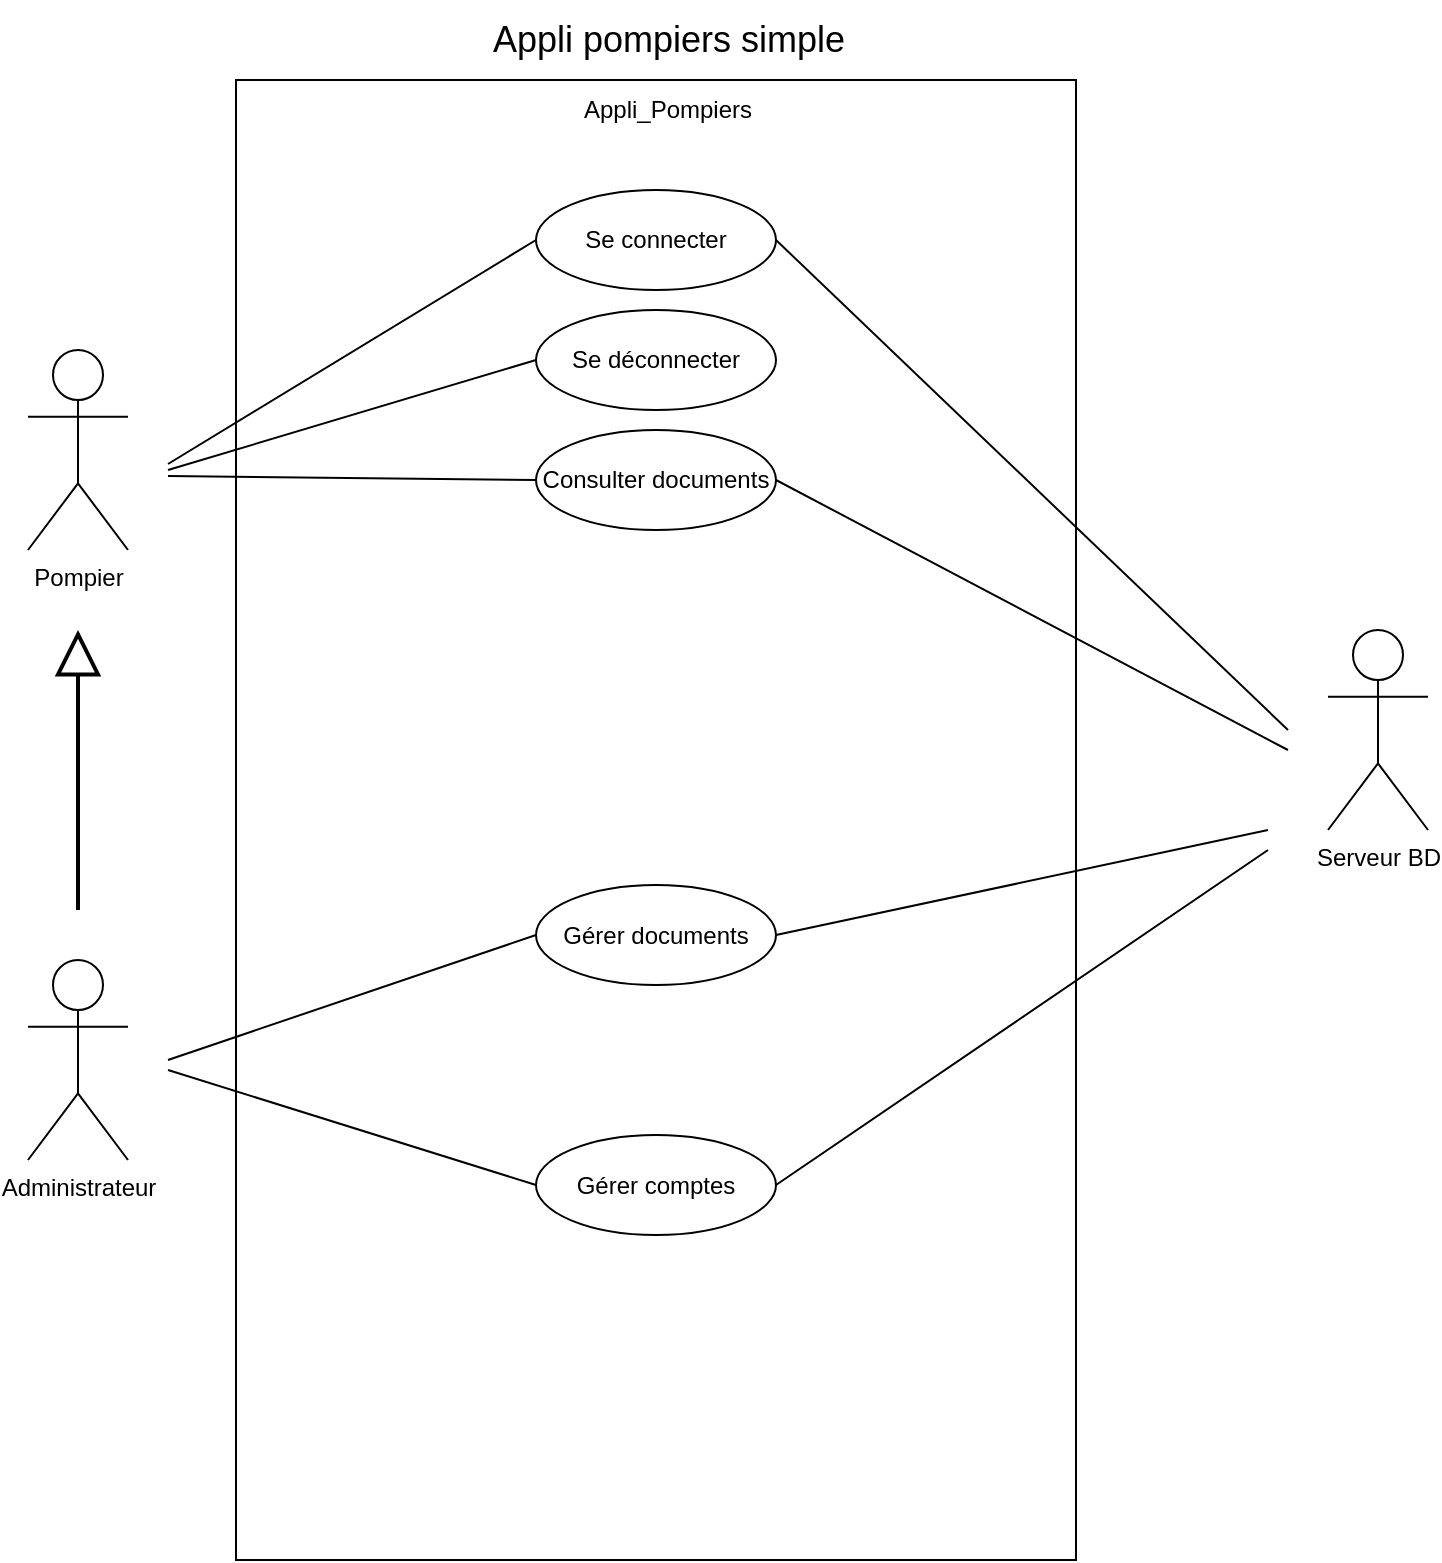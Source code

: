 <mxfile version="22.0.6" type="github" pages="2">
  <diagram name="CU simple" id="mCmbSoC8vtWFZBo_XUnz">
    <mxGraphModel dx="1434" dy="797" grid="1" gridSize="10" guides="1" tooltips="1" connect="1" arrows="1" fold="1" page="1" pageScale="1" pageWidth="827" pageHeight="1169" math="0" shadow="0">
      <root>
        <mxCell id="0" />
        <mxCell id="1" parent="0" />
        <mxCell id="1KvB64QWvfboyXdZkjhp-1" value="Pompier" style="shape=umlActor;verticalLabelPosition=bottom;verticalAlign=top;html=1;outlineConnect=0;" vertex="1" parent="1">
          <mxGeometry x="100" y="180" width="50" height="100" as="geometry" />
        </mxCell>
        <mxCell id="1KvB64QWvfboyXdZkjhp-2" style="edgeStyle=orthogonalEdgeStyle;rounded=0;orthogonalLoop=1;jettySize=auto;html=1;endArrow=block;endFill=0;jumpSize=10;strokeWidth=2;targetPerimeterSpacing=0;endSize=18;" edge="1" parent="1">
          <mxGeometry relative="1" as="geometry">
            <mxPoint x="125" y="320" as="targetPoint" />
            <mxPoint x="125" y="460" as="sourcePoint" />
          </mxGeometry>
        </mxCell>
        <mxCell id="1KvB64QWvfboyXdZkjhp-3" value="Administrateur" style="shape=umlActor;verticalLabelPosition=bottom;verticalAlign=top;html=1;outlineConnect=0;" vertex="1" parent="1">
          <mxGeometry x="100" y="485" width="50" height="100" as="geometry" />
        </mxCell>
        <mxCell id="1KvB64QWvfboyXdZkjhp-4" value="" style="rounded=0;whiteSpace=wrap;html=1;fillColor=none;movable=1;resizable=1;rotatable=1;deletable=1;editable=1;locked=0;connectable=1;" vertex="1" parent="1">
          <mxGeometry x="204" y="45" width="420" height="740" as="geometry" />
        </mxCell>
        <mxCell id="1KvB64QWvfboyXdZkjhp-5" value="Se connecter" style="ellipse;whiteSpace=wrap;html=1;" vertex="1" parent="1">
          <mxGeometry x="354" y="100" width="120" height="50" as="geometry" />
        </mxCell>
        <mxCell id="1KvB64QWvfboyXdZkjhp-6" value="Appli_Pompiers" style="text;html=1;strokeColor=none;fillColor=none;align=center;verticalAlign=middle;whiteSpace=wrap;rounded=0;" vertex="1" parent="1">
          <mxGeometry x="370" y="45" width="100" height="30" as="geometry" />
        </mxCell>
        <mxCell id="1KvB64QWvfboyXdZkjhp-7" value="Serveur BD" style="shape=umlActor;verticalLabelPosition=bottom;verticalAlign=top;html=1;outlineConnect=0;" vertex="1" parent="1">
          <mxGeometry x="750" y="320" width="50" height="100" as="geometry" />
        </mxCell>
        <mxCell id="1KvB64QWvfboyXdZkjhp-8" value="" style="endArrow=none;html=1;rounded=0;exitX=1;exitY=0.5;exitDx=0;exitDy=0;" edge="1" parent="1" source="1KvB64QWvfboyXdZkjhp-5">
          <mxGeometry width="50" height="50" relative="1" as="geometry">
            <mxPoint x="473.76" y="117.65" as="sourcePoint" />
            <mxPoint x="730" y="370" as="targetPoint" />
          </mxGeometry>
        </mxCell>
        <mxCell id="1KvB64QWvfboyXdZkjhp-9" value="Consulter documents" style="ellipse;whiteSpace=wrap;html=1;" vertex="1" parent="1">
          <mxGeometry x="354" y="220" width="120" height="50" as="geometry" />
        </mxCell>
        <mxCell id="1KvB64QWvfboyXdZkjhp-10" value="" style="endArrow=none;html=1;rounded=0;entryX=0;entryY=0.5;entryDx=0;entryDy=0;" edge="1" parent="1" target="1KvB64QWvfboyXdZkjhp-5">
          <mxGeometry width="50" height="50" relative="1" as="geometry">
            <mxPoint x="170" y="237" as="sourcePoint" />
            <mxPoint x="354.0" y="132" as="targetPoint" />
          </mxGeometry>
        </mxCell>
        <mxCell id="1KvB64QWvfboyXdZkjhp-11" value="" style="endArrow=none;html=1;rounded=0;entryX=0;entryY=0.5;entryDx=0;entryDy=0;" edge="1" parent="1" target="1KvB64QWvfboyXdZkjhp-9">
          <mxGeometry width="50" height="50" relative="1" as="geometry">
            <mxPoint x="170" y="243" as="sourcePoint" />
            <mxPoint x="354.0" y="248" as="targetPoint" />
          </mxGeometry>
        </mxCell>
        <mxCell id="1KvB64QWvfboyXdZkjhp-12" value="" style="endArrow=none;html=1;rounded=0;exitX=1;exitY=0.5;exitDx=0;exitDy=0;" edge="1" parent="1" source="1KvB64QWvfboyXdZkjhp-9">
          <mxGeometry width="50" height="50" relative="1" as="geometry">
            <mxPoint x="474.0" y="247" as="sourcePoint" />
            <mxPoint x="730" y="380" as="targetPoint" />
          </mxGeometry>
        </mxCell>
        <mxCell id="1KvB64QWvfboyXdZkjhp-13" value="&lt;font style=&quot;font-size: 18px;&quot;&gt;Appli pompiers simple &lt;/font&gt;" style="text;html=1;align=center;verticalAlign=middle;resizable=0;points=[];autosize=1;strokeColor=none;fillColor=none;" vertex="1" parent="1">
          <mxGeometry x="320" y="5" width="200" height="40" as="geometry" />
        </mxCell>
        <mxCell id="1KvB64QWvfboyXdZkjhp-14" style="rounded=0;orthogonalLoop=1;jettySize=auto;html=1;endArrow=none;endFill=0;exitX=1;exitY=0.5;exitDx=0;exitDy=0;" edge="1" parent="1" source="1KvB64QWvfboyXdZkjhp-15">
          <mxGeometry relative="1" as="geometry">
            <mxPoint x="720" y="420" as="targetPoint" />
          </mxGeometry>
        </mxCell>
        <mxCell id="1KvB64QWvfboyXdZkjhp-15" value="Gérer documents" style="ellipse;whiteSpace=wrap;html=1;" vertex="1" parent="1">
          <mxGeometry x="354" y="447.5" width="120" height="50" as="geometry" />
        </mxCell>
        <mxCell id="1KvB64QWvfboyXdZkjhp-16" value="Se déconnecter" style="ellipse;whiteSpace=wrap;html=1;" vertex="1" parent="1">
          <mxGeometry x="354" y="160" width="120" height="50" as="geometry" />
        </mxCell>
        <mxCell id="1KvB64QWvfboyXdZkjhp-17" value="" style="endArrow=none;html=1;rounded=0;entryX=0;entryY=0.5;entryDx=0;entryDy=0;" edge="1" parent="1" target="1KvB64QWvfboyXdZkjhp-16">
          <mxGeometry width="50" height="50" relative="1" as="geometry">
            <mxPoint x="170" y="240" as="sourcePoint" />
            <mxPoint x="364" y="135" as="targetPoint" />
          </mxGeometry>
        </mxCell>
        <mxCell id="1KvB64QWvfboyXdZkjhp-18" style="rounded=0;orthogonalLoop=1;jettySize=auto;html=1;exitX=1;exitY=0.5;exitDx=0;exitDy=0;endArrow=none;endFill=0;" edge="1" parent="1" source="1KvB64QWvfboyXdZkjhp-19">
          <mxGeometry relative="1" as="geometry">
            <mxPoint x="720" y="430" as="targetPoint" />
            <mxPoint x="474" y="607.5" as="sourcePoint" />
          </mxGeometry>
        </mxCell>
        <mxCell id="1KvB64QWvfboyXdZkjhp-19" value="Gérer comptes" style="ellipse;whiteSpace=wrap;html=1;" vertex="1" parent="1">
          <mxGeometry x="354" y="572.5" width="120" height="50" as="geometry" />
        </mxCell>
        <mxCell id="1KvB64QWvfboyXdZkjhp-20" value="" style="endArrow=none;html=1;rounded=0;entryX=0;entryY=0.5;entryDx=0;entryDy=0;" edge="1" parent="1" target="1KvB64QWvfboyXdZkjhp-15">
          <mxGeometry width="50" height="50" relative="1" as="geometry">
            <mxPoint x="170" y="535" as="sourcePoint" />
            <mxPoint x="354.0" y="477.5" as="targetPoint" />
          </mxGeometry>
        </mxCell>
        <mxCell id="1KvB64QWvfboyXdZkjhp-21" value="" style="endArrow=none;html=1;rounded=0;entryX=0;entryY=0.5;entryDx=0;entryDy=0;" edge="1" parent="1" target="1KvB64QWvfboyXdZkjhp-19">
          <mxGeometry width="50" height="50" relative="1" as="geometry">
            <mxPoint x="170" y="540" as="sourcePoint" />
            <mxPoint x="374" y="265" as="targetPoint" />
          </mxGeometry>
        </mxCell>
      </root>
    </mxGraphModel>
  </diagram>
  <diagram id="eHFG686vaj9EIRjy9gkB" name="CU complexe">
    <mxGraphModel dx="1687" dy="938" grid="1" gridSize="10" guides="1" tooltips="1" connect="1" arrows="1" fold="1" page="1" pageScale="1" pageWidth="827" pageHeight="1169" math="0" shadow="0">
      <root>
        <mxCell id="0" />
        <mxCell id="1" parent="0" />
        <mxCell id="3--xMGiLJOlRFOcfJifF-1" value="Pompier" style="shape=umlActor;verticalLabelPosition=bottom;verticalAlign=top;html=1;outlineConnect=0;" vertex="1" parent="1">
          <mxGeometry x="100" y="180" width="50" height="100" as="geometry" />
        </mxCell>
        <mxCell id="3--xMGiLJOlRFOcfJifF-2" style="edgeStyle=orthogonalEdgeStyle;rounded=0;orthogonalLoop=1;jettySize=auto;html=1;endArrow=block;endFill=0;jumpSize=10;strokeWidth=2;targetPerimeterSpacing=0;endSize=18;" edge="1" parent="1">
          <mxGeometry relative="1" as="geometry">
            <mxPoint x="125" y="320" as="targetPoint" />
            <mxPoint x="125" y="460" as="sourcePoint" />
          </mxGeometry>
        </mxCell>
        <mxCell id="3--xMGiLJOlRFOcfJifF-3" value="Administrateur" style="shape=umlActor;verticalLabelPosition=bottom;verticalAlign=top;html=1;outlineConnect=0;" vertex="1" parent="1">
          <mxGeometry x="100" y="485" width="50" height="100" as="geometry" />
        </mxCell>
        <mxCell id="3--xMGiLJOlRFOcfJifF-4" value="" style="rounded=0;whiteSpace=wrap;html=1;fillColor=none;movable=0;resizable=0;rotatable=0;deletable=0;editable=0;locked=1;connectable=0;" vertex="1" parent="1">
          <mxGeometry x="204" y="70" width="420" height="730" as="geometry" />
        </mxCell>
        <mxCell id="3--xMGiLJOlRFOcfJifF-5" value="" style="endArrow=none;html=1;rounded=0;exitX=1;exitY=0.5;exitDx=0;exitDy=0;entryX=0;entryY=0.5;entryDx=0;entryDy=0;" edge="1" parent="1" target="3--xMGiLJOlRFOcfJifF-13">
          <mxGeometry width="50" height="50" relative="1" as="geometry">
            <mxPoint x="178" y="235" as="sourcePoint" />
            <mxPoint x="364" y="135" as="targetPoint" />
          </mxGeometry>
        </mxCell>
        <mxCell id="3--xMGiLJOlRFOcfJifF-6" value="" style="endArrow=none;html=1;rounded=0;exitX=1;exitY=0.5;exitDx=0;exitDy=0;" edge="1" parent="1" source="3--xMGiLJOlRFOcfJifF-13">
          <mxGeometry width="50" height="50" relative="1" as="geometry">
            <mxPoint x="490" y="250" as="sourcePoint" />
            <mxPoint x="720" y="430" as="targetPoint" />
          </mxGeometry>
        </mxCell>
        <mxCell id="3--xMGiLJOlRFOcfJifF-7" value="Se connecter" style="ellipse;whiteSpace=wrap;html=1;" vertex="1" parent="1">
          <mxGeometry x="360" y="100" width="120" height="50" as="geometry" />
        </mxCell>
        <mxCell id="3--xMGiLJOlRFOcfJifF-8" value="Gérer document" style="ellipse;whiteSpace=wrap;html=1;" vertex="1" parent="1">
          <mxGeometry x="354" y="410" width="120" height="50" as="geometry" />
        </mxCell>
        <mxCell id="3--xMGiLJOlRFOcfJifF-9" value="Appli_Pompiers" style="text;html=1;strokeColor=none;fillColor=none;align=center;verticalAlign=middle;whiteSpace=wrap;rounded=0;" vertex="1" parent="1">
          <mxGeometry x="370" y="70" width="100" height="30" as="geometry" />
        </mxCell>
        <mxCell id="3--xMGiLJOlRFOcfJifF-10" value="&lt;font style=&quot;font-size: 18px;&quot;&gt;Appli pompiers complexe &lt;/font&gt;" style="text;html=1;align=center;verticalAlign=middle;resizable=0;points=[];autosize=1;strokeColor=none;fillColor=none;" vertex="1" parent="1">
          <mxGeometry x="310" y="5" width="220" height="40" as="geometry" />
        </mxCell>
        <mxCell id="3--xMGiLJOlRFOcfJifF-11" value="Serveur BD" style="shape=umlActor;verticalLabelPosition=bottom;verticalAlign=top;html=1;outlineConnect=0;" vertex="1" parent="1">
          <mxGeometry x="740" y="385" width="50" height="100" as="geometry" />
        </mxCell>
        <mxCell id="3--xMGiLJOlRFOcfJifF-12" value="" style="endArrow=none;html=1;rounded=0;exitX=0.998;exitY=0.393;exitDx=0;exitDy=0;exitPerimeter=0;" edge="1" parent="1" source="3--xMGiLJOlRFOcfJifF-7">
          <mxGeometry width="50" height="50" relative="1" as="geometry">
            <mxPoint x="690" y="210" as="sourcePoint" />
            <mxPoint x="720" y="420" as="targetPoint" />
          </mxGeometry>
        </mxCell>
        <mxCell id="3--xMGiLJOlRFOcfJifF-13" value="Consulter documents" style="ellipse;whiteSpace=wrap;html=1;" vertex="1" parent="1">
          <mxGeometry x="360" y="210" width="120" height="50" as="geometry" />
        </mxCell>
        <mxCell id="3--xMGiLJOlRFOcfJifF-14" value="" style="endArrow=none;html=1;rounded=0;exitX=1;exitY=0.5;exitDx=0;exitDy=0;entryX=0;entryY=0.5;entryDx=0;entryDy=0;" edge="1" parent="1" target="3--xMGiLJOlRFOcfJifF-7">
          <mxGeometry width="50" height="50" relative="1" as="geometry">
            <mxPoint x="168" y="225" as="sourcePoint" />
            <mxPoint x="414" y="220" as="targetPoint" />
          </mxGeometry>
        </mxCell>
        <mxCell id="3--xMGiLJOlRFOcfJifF-15" value="Ajouter documents" style="ellipse;whiteSpace=wrap;html=1;" vertex="1" parent="1">
          <mxGeometry x="254" y="470" width="120" height="50" as="geometry" />
        </mxCell>
        <mxCell id="3--xMGiLJOlRFOcfJifF-16" value="Supprimer documents" style="ellipse;whiteSpace=wrap;html=1;" vertex="1" parent="1">
          <mxGeometry x="454" y="470" width="120" height="50" as="geometry" />
        </mxCell>
        <mxCell id="3--xMGiLJOlRFOcfJifF-17" value="Gérer comptes" style="ellipse;whiteSpace=wrap;html=1;" vertex="1" parent="1">
          <mxGeometry x="354" y="630" width="120" height="50" as="geometry" />
        </mxCell>
        <mxCell id="3--xMGiLJOlRFOcfJifF-18" value="Ajouter compte" style="ellipse;whiteSpace=wrap;html=1;" vertex="1" parent="1">
          <mxGeometry x="210" y="700" width="120" height="50" as="geometry" />
        </mxCell>
        <mxCell id="3--xMGiLJOlRFOcfJifF-19" value="Modifier un compte" style="ellipse;whiteSpace=wrap;html=1;" vertex="1" parent="1">
          <mxGeometry x="354" y="740" width="120" height="50" as="geometry" />
        </mxCell>
        <mxCell id="3--xMGiLJOlRFOcfJifF-20" value="Suppression compte" style="ellipse;whiteSpace=wrap;html=1;" vertex="1" parent="1">
          <mxGeometry x="490" y="700" width="120" height="50" as="geometry" />
        </mxCell>
        <mxCell id="3--xMGiLJOlRFOcfJifF-21" value="Filtrer document" style="ellipse;whiteSpace=wrap;html=1;" vertex="1" parent="1">
          <mxGeometry x="260" y="290" width="120" height="50" as="geometry" />
        </mxCell>
        <mxCell id="3--xMGiLJOlRFOcfJifF-22" value="Mettre à jour document" style="ellipse;whiteSpace=wrap;html=1;" vertex="1" parent="1">
          <mxGeometry x="354" y="510" width="120" height="50" as="geometry" />
        </mxCell>
        <mxCell id="3--xMGiLJOlRFOcfJifF-23" value="" style="endArrow=none;dashed=1;html=1;dashPattern=1 3;strokeWidth=2;rounded=0;entryX=0;entryY=1;entryDx=0;entryDy=0;exitX=0.717;exitY=0.08;exitDx=0;exitDy=0;exitPerimeter=0;startArrow=classic;startFill=1;" edge="1" parent="1" source="3--xMGiLJOlRFOcfJifF-21" target="3--xMGiLJOlRFOcfJifF-13">
          <mxGeometry width="50" height="50" relative="1" as="geometry">
            <mxPoint x="390" y="440" as="sourcePoint" />
            <mxPoint x="440" y="390" as="targetPoint" />
          </mxGeometry>
        </mxCell>
        <mxCell id="3--xMGiLJOlRFOcfJifF-24" value="" style="endArrow=none;html=1;rounded=0;exitX=1;exitY=0.5;exitDx=0;exitDy=0;entryX=0;entryY=0.5;entryDx=0;entryDy=0;" edge="1" parent="1" target="3--xMGiLJOlRFOcfJifF-8">
          <mxGeometry width="50" height="50" relative="1" as="geometry">
            <mxPoint x="160" y="494.5" as="sourcePoint" />
            <mxPoint x="342" y="494.5" as="targetPoint" />
          </mxGeometry>
        </mxCell>
        <mxCell id="3--xMGiLJOlRFOcfJifF-25" value="" style="endArrow=none;html=1;rounded=0;exitX=1;exitY=0.5;exitDx=0;exitDy=0;entryX=0.017;entryY=0.3;entryDx=0;entryDy=0;entryPerimeter=0;" edge="1" parent="1" target="3--xMGiLJOlRFOcfJifF-17">
          <mxGeometry width="50" height="50" relative="1" as="geometry">
            <mxPoint x="159" y="510" as="sourcePoint" />
            <mxPoint x="354" y="444.5" as="targetPoint" />
          </mxGeometry>
        </mxCell>
        <mxCell id="3--xMGiLJOlRFOcfJifF-26" value="&amp;lt;&amp;lt;extend&amp;gt;&amp;gt;" style="text;html=1;strokeColor=none;fillColor=none;align=center;verticalAlign=middle;whiteSpace=wrap;rounded=0;" vertex="1" parent="1">
          <mxGeometry x="370" y="260" width="60" height="30" as="geometry" />
        </mxCell>
        <mxCell id="3--xMGiLJOlRFOcfJifF-27" value="" style="endArrow=block;endSize=11;endFill=0;html=1;rounded=0;" edge="1" parent="1" source="3--xMGiLJOlRFOcfJifF-20" target="3--xMGiLJOlRFOcfJifF-17">
          <mxGeometry width="160" relative="1" as="geometry">
            <mxPoint x="550" y="560" as="sourcePoint" />
            <mxPoint x="580" y="530" as="targetPoint" />
          </mxGeometry>
        </mxCell>
        <mxCell id="3--xMGiLJOlRFOcfJifF-28" value="" style="endArrow=block;endSize=11;endFill=0;html=1;rounded=0;" edge="1" parent="1" source="3--xMGiLJOlRFOcfJifF-18" target="3--xMGiLJOlRFOcfJifF-17">
          <mxGeometry width="160" relative="1" as="geometry">
            <mxPoint x="324" y="690" as="sourcePoint" />
            <mxPoint x="354" y="660" as="targetPoint" />
          </mxGeometry>
        </mxCell>
        <mxCell id="3--xMGiLJOlRFOcfJifF-29" value="" style="endArrow=block;endSize=11;endFill=0;html=1;rounded=0;" edge="1" parent="1" source="3--xMGiLJOlRFOcfJifF-16" target="3--xMGiLJOlRFOcfJifF-8">
          <mxGeometry width="160" relative="1" as="geometry">
            <mxPoint x="520" y="637" as="sourcePoint" />
            <mxPoint x="520" y="532" as="targetPoint" />
          </mxGeometry>
        </mxCell>
        <mxCell id="3--xMGiLJOlRFOcfJifF-30" value="" style="endArrow=block;endSize=11;endFill=0;html=1;rounded=0;" edge="1" parent="1" source="3--xMGiLJOlRFOcfJifF-19" target="3--xMGiLJOlRFOcfJifF-17">
          <mxGeometry width="160" relative="1" as="geometry">
            <mxPoint x="522" y="716" as="sourcePoint" />
            <mxPoint x="462" y="684" as="targetPoint" />
          </mxGeometry>
        </mxCell>
        <mxCell id="3--xMGiLJOlRFOcfJifF-31" value="" style="endArrow=block;endSize=11;endFill=0;html=1;rounded=0;" edge="1" parent="1" source="3--xMGiLJOlRFOcfJifF-22" target="3--xMGiLJOlRFOcfJifF-8">
          <mxGeometry width="160" relative="1" as="geometry">
            <mxPoint x="549.5" y="600" as="sourcePoint" />
            <mxPoint x="549.5" y="540" as="targetPoint" />
          </mxGeometry>
        </mxCell>
        <mxCell id="3--xMGiLJOlRFOcfJifF-32" value="" style="endArrow=block;endSize=11;endFill=0;html=1;rounded=0;" edge="1" parent="1" source="3--xMGiLJOlRFOcfJifF-15" target="3--xMGiLJOlRFOcfJifF-8">
          <mxGeometry width="160" relative="1" as="geometry">
            <mxPoint x="424" y="750" as="sourcePoint" />
            <mxPoint x="424" y="690" as="targetPoint" />
          </mxGeometry>
        </mxCell>
        <mxCell id="3--xMGiLJOlRFOcfJifF-33" value="" style="endArrow=none;html=1;rounded=0;exitX=1;exitY=0.5;exitDx=0;exitDy=0;" edge="1" parent="1">
          <mxGeometry width="50" height="50" relative="1" as="geometry">
            <mxPoint x="474" y="435" as="sourcePoint" />
            <mxPoint x="720" y="435" as="targetPoint" />
          </mxGeometry>
        </mxCell>
        <mxCell id="3--xMGiLJOlRFOcfJifF-34" value="" style="endArrow=none;html=1;rounded=0;exitX=1;exitY=0.5;exitDx=0;exitDy=0;" edge="1" parent="1">
          <mxGeometry width="50" height="50" relative="1" as="geometry">
            <mxPoint x="474" y="655" as="sourcePoint" />
            <mxPoint x="720" y="440" as="targetPoint" />
          </mxGeometry>
        </mxCell>
        <mxCell id="3--xMGiLJOlRFOcfJifF-35" value="" style="endArrow=none;dashed=1;html=1;dashPattern=1 3;strokeWidth=2;rounded=0;entryX=0;entryY=1;entryDx=0;entryDy=0;startArrow=classic;startFill=1;" edge="1" parent="1">
          <mxGeometry width="50" height="50" relative="1" as="geometry">
            <mxPoint x="548" y="515" as="sourcePoint" />
            <mxPoint x="530" y="555" as="targetPoint" />
          </mxGeometry>
        </mxCell>
        <mxCell id="3--xMGiLJOlRFOcfJifF-36" value="&lt;font style=&quot;font-size: 9px;&quot;&gt;&amp;lt;&amp;lt;includes&amp;gt;&amp;gt;&lt;/font&gt;" style="text;html=1;strokeColor=none;fillColor=none;align=center;verticalAlign=middle;whiteSpace=wrap;rounded=0;" vertex="1" parent="1">
          <mxGeometry x="384" y="560" width="60" height="30" as="geometry" />
        </mxCell>
        <mxCell id="3--xMGiLJOlRFOcfJifF-37" value="" style="endArrow=none;dashed=1;html=1;dashPattern=1 3;strokeWidth=2;rounded=0;startArrow=classic;startFill=1;" edge="1" parent="1">
          <mxGeometry width="50" height="50" relative="1" as="geometry">
            <mxPoint x="420" y="560" as="sourcePoint" />
            <mxPoint x="461" y="578" as="targetPoint" />
          </mxGeometry>
        </mxCell>
        <mxCell id="3--xMGiLJOlRFOcfJifF-39" value="Archiver document" style="ellipse;whiteSpace=wrap;html=1;" vertex="1" parent="1">
          <mxGeometry x="454" y="550" width="100" height="40" as="geometry" />
        </mxCell>
        <mxCell id="3--xMGiLJOlRFOcfJifF-42" value="&lt;font style=&quot;font-size: 9px;&quot;&gt;&amp;lt;&amp;lt;includes&amp;gt;&amp;gt;&lt;/font&gt;" style="text;html=1;align=center;verticalAlign=middle;resizable=0;points=[];autosize=1;strokeColor=none;fillColor=none;" vertex="1" parent="1">
          <mxGeometry x="520" y="530" width="80" height="30" as="geometry" />
        </mxCell>
      </root>
    </mxGraphModel>
  </diagram>
</mxfile>
